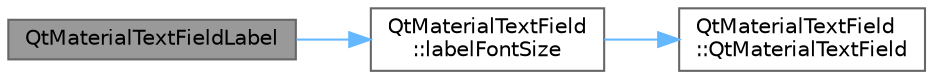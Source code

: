 digraph "QtMaterialTextFieldLabel"
{
 // LATEX_PDF_SIZE
  bgcolor="transparent";
  edge [fontname=Helvetica,fontsize=10,labelfontname=Helvetica,labelfontsize=10];
  node [fontname=Helvetica,fontsize=10,shape=box,height=0.2,width=0.4];
  rankdir="LR";
  Node1 [id="Node000001",label="QtMaterialTextFieldLabel",height=0.2,width=0.4,color="gray40", fillcolor="grey60", style="filled", fontcolor="black",tooltip="构造函数，初始化标签控件"];
  Node1 -> Node2 [id="edge1_Node000001_Node000002",color="steelblue1",style="solid",tooltip=" "];
  Node2 [id="Node000002",label="QtMaterialTextField\l::labelFontSize",height=0.2,width=0.4,color="grey40", fillcolor="white", style="filled",URL="$class_qt_material_text_field.html#a45083384370cb4f4d1904d0475672419",tooltip="获取标签字体大小"];
  Node2 -> Node3 [id="edge2_Node000002_Node000003",color="steelblue1",style="solid",tooltip=" "];
  Node3 [id="Node000003",label="QtMaterialTextField\l::QtMaterialTextField",height=0.2,width=0.4,color="grey40", fillcolor="white", style="filled",URL="$class_qt_material_text_field.html#a30bf795680f8692812bf52b390e1eb0d",tooltip="构造函数，初始化文本输入框"];
}
